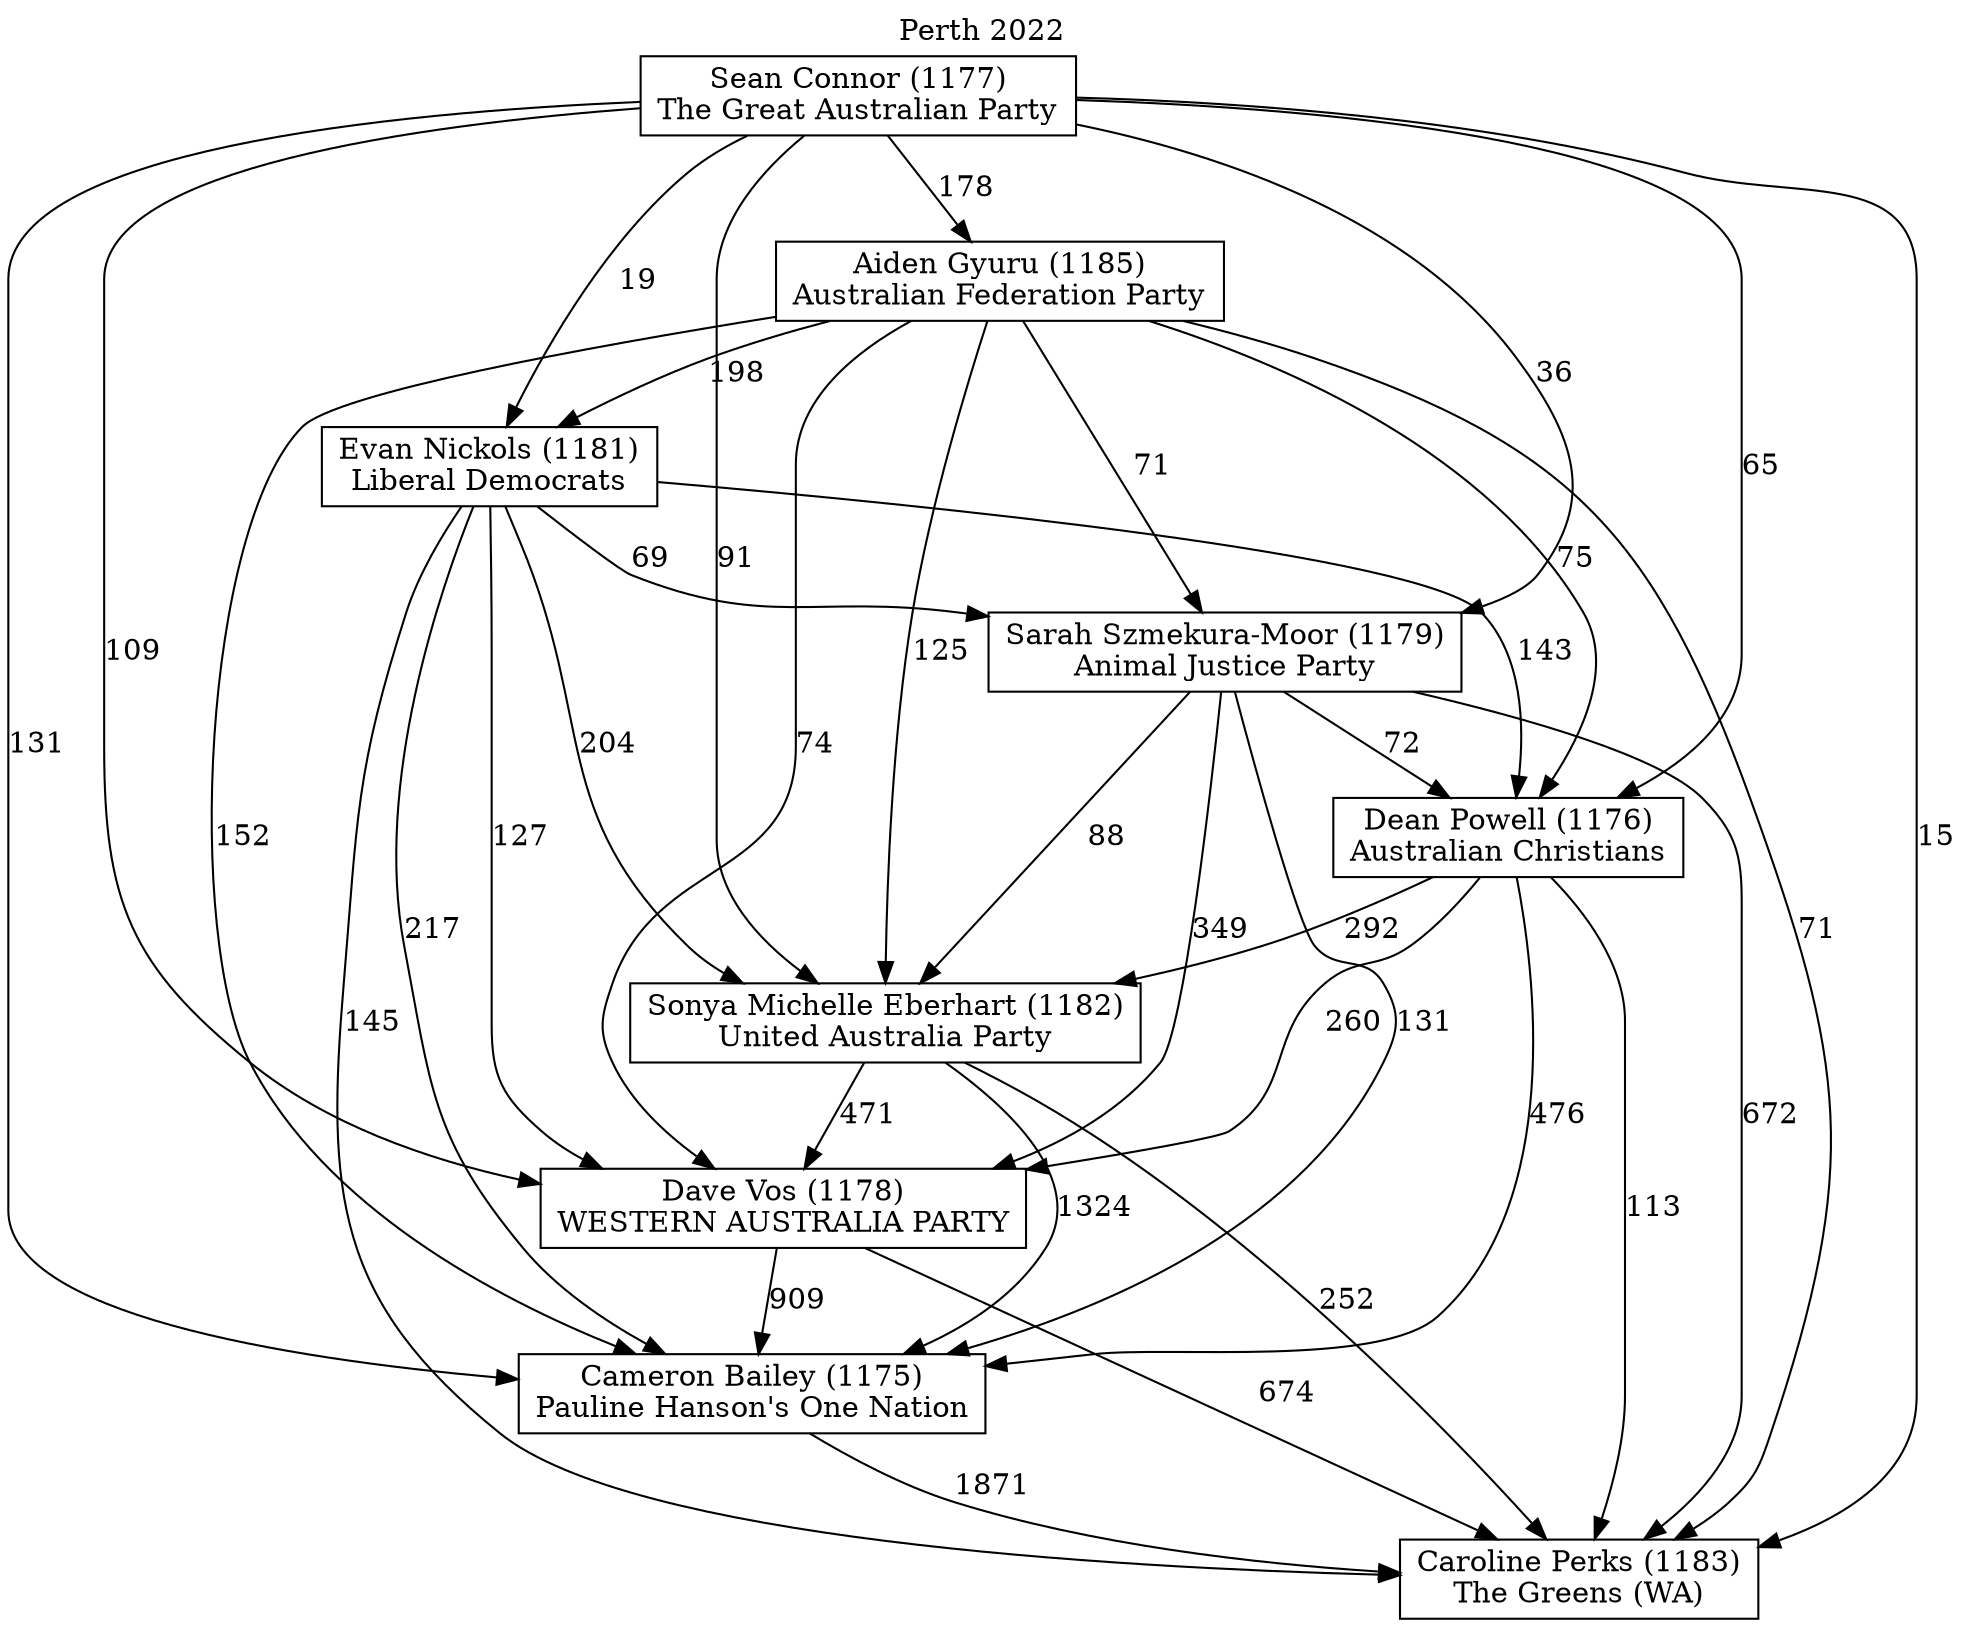 // House preference flow
digraph "Caroline Perks (1183)_Perth_2022" {
	graph [label="Perth 2022" labelloc=t mclimit=10]
	node [shape=box]
	"Sonya Michelle Eberhart (1182)" [label="Sonya Michelle Eberhart (1182)
United Australia Party"]
	"Sarah Szmekura-Moor (1179)" [label="Sarah Szmekura-Moor (1179)
Animal Justice Party"]
	"Caroline Perks (1183)" [label="Caroline Perks (1183)
The Greens (WA)"]
	"Dave Vos (1178)" [label="Dave Vos (1178)
WESTERN AUSTRALIA PARTY"]
	"Aiden Gyuru (1185)" [label="Aiden Gyuru (1185)
Australian Federation Party"]
	"Dean Powell (1176)" [label="Dean Powell (1176)
Australian Christians"]
	"Evan Nickols (1181)" [label="Evan Nickols (1181)
Liberal Democrats"]
	"Sean Connor (1177)" [label="Sean Connor (1177)
The Great Australian Party"]
	"Cameron Bailey (1175)" [label="Cameron Bailey (1175)
Pauline Hanson's One Nation"]
	"Sonya Michelle Eberhart (1182)" -> "Caroline Perks (1183)" [label=252]
	"Evan Nickols (1181)" -> "Sarah Szmekura-Moor (1179)" [label=69]
	"Aiden Gyuru (1185)" -> "Sarah Szmekura-Moor (1179)" [label=71]
	"Dean Powell (1176)" -> "Sonya Michelle Eberhart (1182)" [label=292]
	"Sean Connor (1177)" -> "Sarah Szmekura-Moor (1179)" [label=36]
	"Evan Nickols (1181)" -> "Caroline Perks (1183)" [label=145]
	"Evan Nickols (1181)" -> "Sonya Michelle Eberhart (1182)" [label=204]
	"Sonya Michelle Eberhart (1182)" -> "Cameron Bailey (1175)" [label=1324]
	"Dean Powell (1176)" -> "Caroline Perks (1183)" [label=113]
	"Dave Vos (1178)" -> "Cameron Bailey (1175)" [label=909]
	"Sean Connor (1177)" -> "Dave Vos (1178)" [label=109]
	"Sonya Michelle Eberhart (1182)" -> "Dave Vos (1178)" [label=471]
	"Evan Nickols (1181)" -> "Dean Powell (1176)" [label=143]
	"Sarah Szmekura-Moor (1179)" -> "Caroline Perks (1183)" [label=672]
	"Sarah Szmekura-Moor (1179)" -> "Sonya Michelle Eberhart (1182)" [label=88]
	"Sean Connor (1177)" -> "Caroline Perks (1183)" [label=15]
	"Sean Connor (1177)" -> "Aiden Gyuru (1185)" [label=178]
	"Dean Powell (1176)" -> "Cameron Bailey (1175)" [label=476]
	"Dean Powell (1176)" -> "Dave Vos (1178)" [label=260]
	"Aiden Gyuru (1185)" -> "Cameron Bailey (1175)" [label=152]
	"Sean Connor (1177)" -> "Dean Powell (1176)" [label=65]
	"Sean Connor (1177)" -> "Evan Nickols (1181)" [label=19]
	"Sean Connor (1177)" -> "Sonya Michelle Eberhart (1182)" [label=91]
	"Aiden Gyuru (1185)" -> "Sonya Michelle Eberhart (1182)" [label=125]
	"Aiden Gyuru (1185)" -> "Caroline Perks (1183)" [label=71]
	"Dave Vos (1178)" -> "Caroline Perks (1183)" [label=674]
	"Aiden Gyuru (1185)" -> "Evan Nickols (1181)" [label=198]
	"Sean Connor (1177)" -> "Cameron Bailey (1175)" [label=131]
	"Aiden Gyuru (1185)" -> "Dave Vos (1178)" [label=74]
	"Evan Nickols (1181)" -> "Cameron Bailey (1175)" [label=217]
	"Cameron Bailey (1175)" -> "Caroline Perks (1183)" [label=1871]
	"Evan Nickols (1181)" -> "Dave Vos (1178)" [label=127]
	"Sarah Szmekura-Moor (1179)" -> "Dean Powell (1176)" [label=72]
	"Sarah Szmekura-Moor (1179)" -> "Cameron Bailey (1175)" [label=131]
	"Aiden Gyuru (1185)" -> "Dean Powell (1176)" [label=75]
	"Sarah Szmekura-Moor (1179)" -> "Dave Vos (1178)" [label=349]
}
